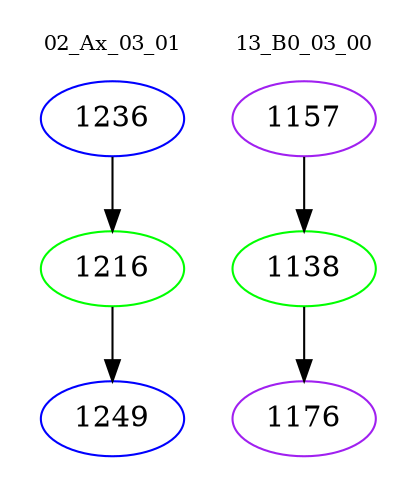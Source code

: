 digraph{
subgraph cluster_0 {
color = white
label = "02_Ax_03_01";
fontsize=10;
T0_1236 [label="1236", color="blue"]
T0_1236 -> T0_1216 [color="black"]
T0_1216 [label="1216", color="green"]
T0_1216 -> T0_1249 [color="black"]
T0_1249 [label="1249", color="blue"]
}
subgraph cluster_1 {
color = white
label = "13_B0_03_00";
fontsize=10;
T1_1157 [label="1157", color="purple"]
T1_1157 -> T1_1138 [color="black"]
T1_1138 [label="1138", color="green"]
T1_1138 -> T1_1176 [color="black"]
T1_1176 [label="1176", color="purple"]
}
}
